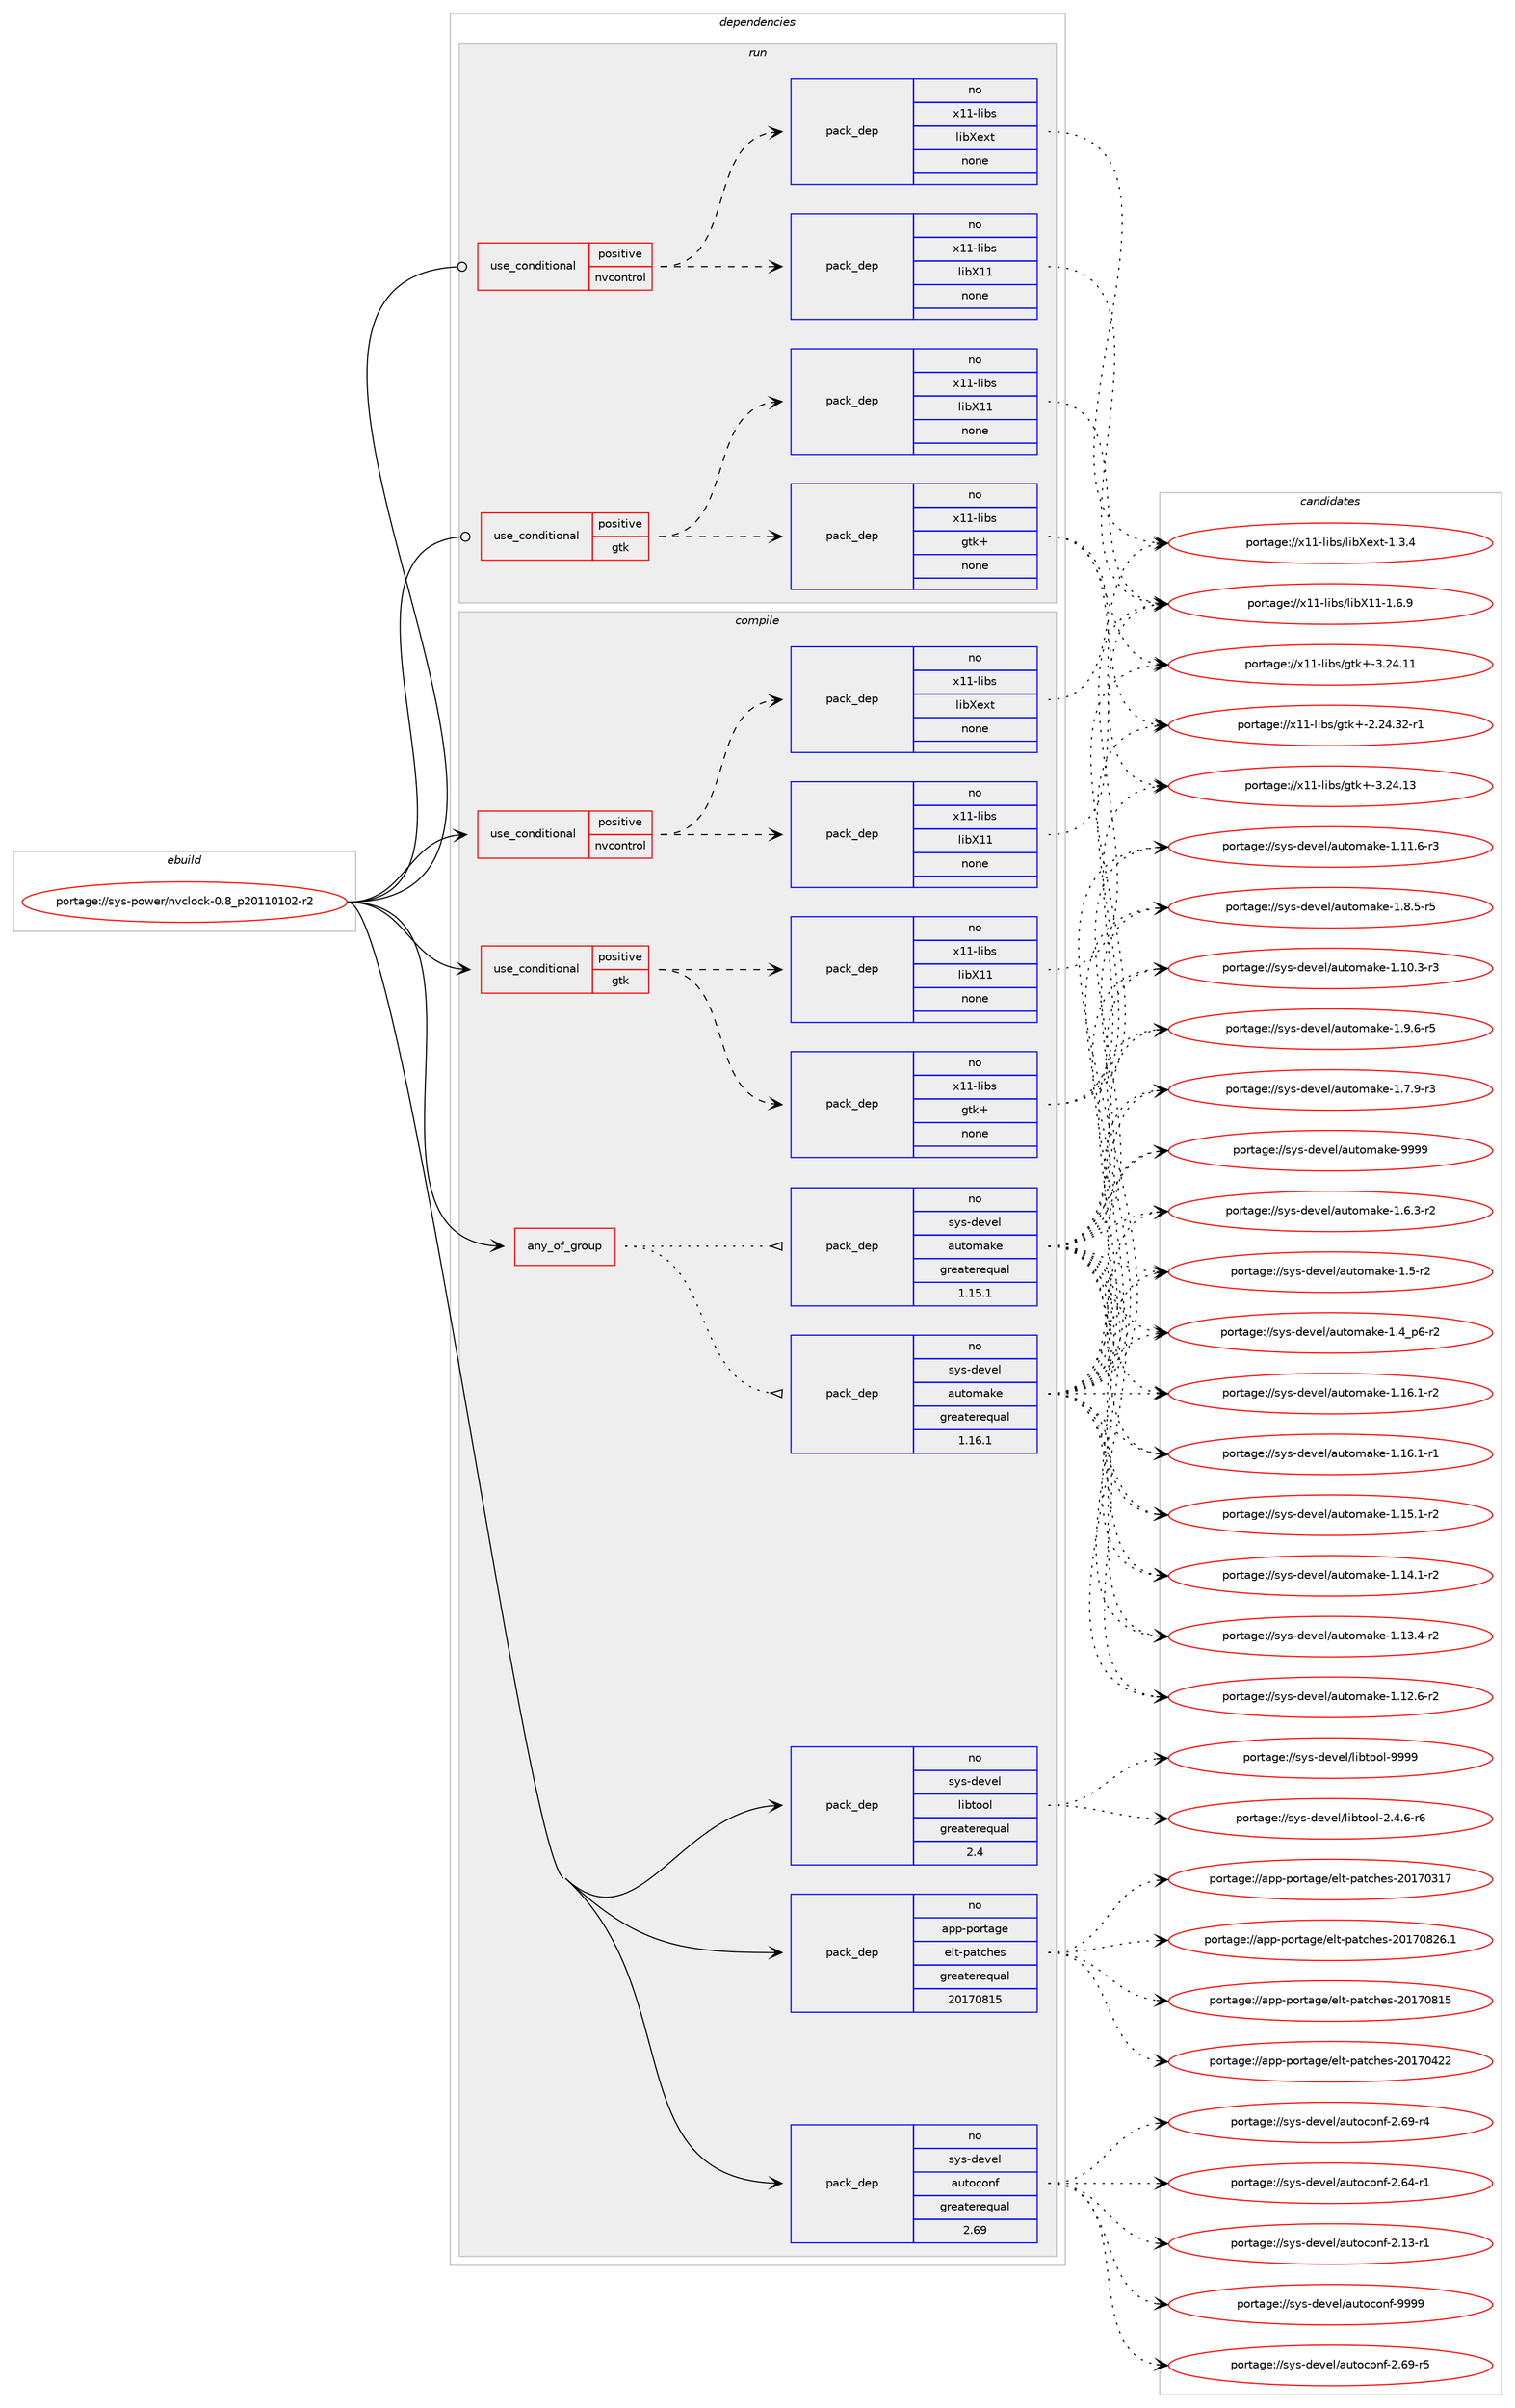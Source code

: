 digraph prolog {

# *************
# Graph options
# *************

newrank=true;
concentrate=true;
compound=true;
graph [rankdir=LR,fontname=Helvetica,fontsize=10,ranksep=1.5];#, ranksep=2.5, nodesep=0.2];
edge  [arrowhead=vee];
node  [fontname=Helvetica,fontsize=10];

# **********
# The ebuild
# **********

subgraph cluster_leftcol {
color=gray;
rank=same;
label=<<i>ebuild</i>>;
id [label="portage://sys-power/nvclock-0.8_p20110102-r2", color=red, width=4, href="../sys-power/nvclock-0.8_p20110102-r2.svg"];
}

# ****************
# The dependencies
# ****************

subgraph cluster_midcol {
color=gray;
label=<<i>dependencies</i>>;
subgraph cluster_compile {
fillcolor="#eeeeee";
style=filled;
label=<<i>compile</i>>;
subgraph any856 {
dependency39200 [label=<<TABLE BORDER="0" CELLBORDER="1" CELLSPACING="0" CELLPADDING="4"><TR><TD CELLPADDING="10">any_of_group</TD></TR></TABLE>>, shape=none, color=red];subgraph pack31207 {
dependency39201 [label=<<TABLE BORDER="0" CELLBORDER="1" CELLSPACING="0" CELLPADDING="4" WIDTH="220"><TR><TD ROWSPAN="6" CELLPADDING="30">pack_dep</TD></TR><TR><TD WIDTH="110">no</TD></TR><TR><TD>sys-devel</TD></TR><TR><TD>automake</TD></TR><TR><TD>greaterequal</TD></TR><TR><TD>1.16.1</TD></TR></TABLE>>, shape=none, color=blue];
}
dependency39200:e -> dependency39201:w [weight=20,style="dotted",arrowhead="oinv"];
subgraph pack31208 {
dependency39202 [label=<<TABLE BORDER="0" CELLBORDER="1" CELLSPACING="0" CELLPADDING="4" WIDTH="220"><TR><TD ROWSPAN="6" CELLPADDING="30">pack_dep</TD></TR><TR><TD WIDTH="110">no</TD></TR><TR><TD>sys-devel</TD></TR><TR><TD>automake</TD></TR><TR><TD>greaterequal</TD></TR><TR><TD>1.15.1</TD></TR></TABLE>>, shape=none, color=blue];
}
dependency39200:e -> dependency39202:w [weight=20,style="dotted",arrowhead="oinv"];
}
id:e -> dependency39200:w [weight=20,style="solid",arrowhead="vee"];
subgraph cond7089 {
dependency39203 [label=<<TABLE BORDER="0" CELLBORDER="1" CELLSPACING="0" CELLPADDING="4"><TR><TD ROWSPAN="3" CELLPADDING="10">use_conditional</TD></TR><TR><TD>positive</TD></TR><TR><TD>gtk</TD></TR></TABLE>>, shape=none, color=red];
subgraph pack31209 {
dependency39204 [label=<<TABLE BORDER="0" CELLBORDER="1" CELLSPACING="0" CELLPADDING="4" WIDTH="220"><TR><TD ROWSPAN="6" CELLPADDING="30">pack_dep</TD></TR><TR><TD WIDTH="110">no</TD></TR><TR><TD>x11-libs</TD></TR><TR><TD>gtk+</TD></TR><TR><TD>none</TD></TR><TR><TD></TD></TR></TABLE>>, shape=none, color=blue];
}
dependency39203:e -> dependency39204:w [weight=20,style="dashed",arrowhead="vee"];
subgraph pack31210 {
dependency39205 [label=<<TABLE BORDER="0" CELLBORDER="1" CELLSPACING="0" CELLPADDING="4" WIDTH="220"><TR><TD ROWSPAN="6" CELLPADDING="30">pack_dep</TD></TR><TR><TD WIDTH="110">no</TD></TR><TR><TD>x11-libs</TD></TR><TR><TD>libX11</TD></TR><TR><TD>none</TD></TR><TR><TD></TD></TR></TABLE>>, shape=none, color=blue];
}
dependency39203:e -> dependency39205:w [weight=20,style="dashed",arrowhead="vee"];
}
id:e -> dependency39203:w [weight=20,style="solid",arrowhead="vee"];
subgraph cond7090 {
dependency39206 [label=<<TABLE BORDER="0" CELLBORDER="1" CELLSPACING="0" CELLPADDING="4"><TR><TD ROWSPAN="3" CELLPADDING="10">use_conditional</TD></TR><TR><TD>positive</TD></TR><TR><TD>nvcontrol</TD></TR></TABLE>>, shape=none, color=red];
subgraph pack31211 {
dependency39207 [label=<<TABLE BORDER="0" CELLBORDER="1" CELLSPACING="0" CELLPADDING="4" WIDTH="220"><TR><TD ROWSPAN="6" CELLPADDING="30">pack_dep</TD></TR><TR><TD WIDTH="110">no</TD></TR><TR><TD>x11-libs</TD></TR><TR><TD>libX11</TD></TR><TR><TD>none</TD></TR><TR><TD></TD></TR></TABLE>>, shape=none, color=blue];
}
dependency39206:e -> dependency39207:w [weight=20,style="dashed",arrowhead="vee"];
subgraph pack31212 {
dependency39208 [label=<<TABLE BORDER="0" CELLBORDER="1" CELLSPACING="0" CELLPADDING="4" WIDTH="220"><TR><TD ROWSPAN="6" CELLPADDING="30">pack_dep</TD></TR><TR><TD WIDTH="110">no</TD></TR><TR><TD>x11-libs</TD></TR><TR><TD>libXext</TD></TR><TR><TD>none</TD></TR><TR><TD></TD></TR></TABLE>>, shape=none, color=blue];
}
dependency39206:e -> dependency39208:w [weight=20,style="dashed",arrowhead="vee"];
}
id:e -> dependency39206:w [weight=20,style="solid",arrowhead="vee"];
subgraph pack31213 {
dependency39209 [label=<<TABLE BORDER="0" CELLBORDER="1" CELLSPACING="0" CELLPADDING="4" WIDTH="220"><TR><TD ROWSPAN="6" CELLPADDING="30">pack_dep</TD></TR><TR><TD WIDTH="110">no</TD></TR><TR><TD>app-portage</TD></TR><TR><TD>elt-patches</TD></TR><TR><TD>greaterequal</TD></TR><TR><TD>20170815</TD></TR></TABLE>>, shape=none, color=blue];
}
id:e -> dependency39209:w [weight=20,style="solid",arrowhead="vee"];
subgraph pack31214 {
dependency39210 [label=<<TABLE BORDER="0" CELLBORDER="1" CELLSPACING="0" CELLPADDING="4" WIDTH="220"><TR><TD ROWSPAN="6" CELLPADDING="30">pack_dep</TD></TR><TR><TD WIDTH="110">no</TD></TR><TR><TD>sys-devel</TD></TR><TR><TD>autoconf</TD></TR><TR><TD>greaterequal</TD></TR><TR><TD>2.69</TD></TR></TABLE>>, shape=none, color=blue];
}
id:e -> dependency39210:w [weight=20,style="solid",arrowhead="vee"];
subgraph pack31215 {
dependency39211 [label=<<TABLE BORDER="0" CELLBORDER="1" CELLSPACING="0" CELLPADDING="4" WIDTH="220"><TR><TD ROWSPAN="6" CELLPADDING="30">pack_dep</TD></TR><TR><TD WIDTH="110">no</TD></TR><TR><TD>sys-devel</TD></TR><TR><TD>libtool</TD></TR><TR><TD>greaterequal</TD></TR><TR><TD>2.4</TD></TR></TABLE>>, shape=none, color=blue];
}
id:e -> dependency39211:w [weight=20,style="solid",arrowhead="vee"];
}
subgraph cluster_compileandrun {
fillcolor="#eeeeee";
style=filled;
label=<<i>compile and run</i>>;
}
subgraph cluster_run {
fillcolor="#eeeeee";
style=filled;
label=<<i>run</i>>;
subgraph cond7091 {
dependency39212 [label=<<TABLE BORDER="0" CELLBORDER="1" CELLSPACING="0" CELLPADDING="4"><TR><TD ROWSPAN="3" CELLPADDING="10">use_conditional</TD></TR><TR><TD>positive</TD></TR><TR><TD>gtk</TD></TR></TABLE>>, shape=none, color=red];
subgraph pack31216 {
dependency39213 [label=<<TABLE BORDER="0" CELLBORDER="1" CELLSPACING="0" CELLPADDING="4" WIDTH="220"><TR><TD ROWSPAN="6" CELLPADDING="30">pack_dep</TD></TR><TR><TD WIDTH="110">no</TD></TR><TR><TD>x11-libs</TD></TR><TR><TD>gtk+</TD></TR><TR><TD>none</TD></TR><TR><TD></TD></TR></TABLE>>, shape=none, color=blue];
}
dependency39212:e -> dependency39213:w [weight=20,style="dashed",arrowhead="vee"];
subgraph pack31217 {
dependency39214 [label=<<TABLE BORDER="0" CELLBORDER="1" CELLSPACING="0" CELLPADDING="4" WIDTH="220"><TR><TD ROWSPAN="6" CELLPADDING="30">pack_dep</TD></TR><TR><TD WIDTH="110">no</TD></TR><TR><TD>x11-libs</TD></TR><TR><TD>libX11</TD></TR><TR><TD>none</TD></TR><TR><TD></TD></TR></TABLE>>, shape=none, color=blue];
}
dependency39212:e -> dependency39214:w [weight=20,style="dashed",arrowhead="vee"];
}
id:e -> dependency39212:w [weight=20,style="solid",arrowhead="odot"];
subgraph cond7092 {
dependency39215 [label=<<TABLE BORDER="0" CELLBORDER="1" CELLSPACING="0" CELLPADDING="4"><TR><TD ROWSPAN="3" CELLPADDING="10">use_conditional</TD></TR><TR><TD>positive</TD></TR><TR><TD>nvcontrol</TD></TR></TABLE>>, shape=none, color=red];
subgraph pack31218 {
dependency39216 [label=<<TABLE BORDER="0" CELLBORDER="1" CELLSPACING="0" CELLPADDING="4" WIDTH="220"><TR><TD ROWSPAN="6" CELLPADDING="30">pack_dep</TD></TR><TR><TD WIDTH="110">no</TD></TR><TR><TD>x11-libs</TD></TR><TR><TD>libX11</TD></TR><TR><TD>none</TD></TR><TR><TD></TD></TR></TABLE>>, shape=none, color=blue];
}
dependency39215:e -> dependency39216:w [weight=20,style="dashed",arrowhead="vee"];
subgraph pack31219 {
dependency39217 [label=<<TABLE BORDER="0" CELLBORDER="1" CELLSPACING="0" CELLPADDING="4" WIDTH="220"><TR><TD ROWSPAN="6" CELLPADDING="30">pack_dep</TD></TR><TR><TD WIDTH="110">no</TD></TR><TR><TD>x11-libs</TD></TR><TR><TD>libXext</TD></TR><TR><TD>none</TD></TR><TR><TD></TD></TR></TABLE>>, shape=none, color=blue];
}
dependency39215:e -> dependency39217:w [weight=20,style="dashed",arrowhead="vee"];
}
id:e -> dependency39215:w [weight=20,style="solid",arrowhead="odot"];
}
}

# **************
# The candidates
# **************

subgraph cluster_choices {
rank=same;
color=gray;
label=<<i>candidates</i>>;

subgraph choice31207 {
color=black;
nodesep=1;
choice115121115451001011181011084797117116111109971071014557575757 [label="portage://sys-devel/automake-9999", color=red, width=4,href="../sys-devel/automake-9999.svg"];
choice115121115451001011181011084797117116111109971071014549465746544511453 [label="portage://sys-devel/automake-1.9.6-r5", color=red, width=4,href="../sys-devel/automake-1.9.6-r5.svg"];
choice115121115451001011181011084797117116111109971071014549465646534511453 [label="portage://sys-devel/automake-1.8.5-r5", color=red, width=4,href="../sys-devel/automake-1.8.5-r5.svg"];
choice115121115451001011181011084797117116111109971071014549465546574511451 [label="portage://sys-devel/automake-1.7.9-r3", color=red, width=4,href="../sys-devel/automake-1.7.9-r3.svg"];
choice115121115451001011181011084797117116111109971071014549465446514511450 [label="portage://sys-devel/automake-1.6.3-r2", color=red, width=4,href="../sys-devel/automake-1.6.3-r2.svg"];
choice11512111545100101118101108479711711611110997107101454946534511450 [label="portage://sys-devel/automake-1.5-r2", color=red, width=4,href="../sys-devel/automake-1.5-r2.svg"];
choice115121115451001011181011084797117116111109971071014549465295112544511450 [label="portage://sys-devel/automake-1.4_p6-r2", color=red, width=4,href="../sys-devel/automake-1.4_p6-r2.svg"];
choice11512111545100101118101108479711711611110997107101454946495446494511450 [label="portage://sys-devel/automake-1.16.1-r2", color=red, width=4,href="../sys-devel/automake-1.16.1-r2.svg"];
choice11512111545100101118101108479711711611110997107101454946495446494511449 [label="portage://sys-devel/automake-1.16.1-r1", color=red, width=4,href="../sys-devel/automake-1.16.1-r1.svg"];
choice11512111545100101118101108479711711611110997107101454946495346494511450 [label="portage://sys-devel/automake-1.15.1-r2", color=red, width=4,href="../sys-devel/automake-1.15.1-r2.svg"];
choice11512111545100101118101108479711711611110997107101454946495246494511450 [label="portage://sys-devel/automake-1.14.1-r2", color=red, width=4,href="../sys-devel/automake-1.14.1-r2.svg"];
choice11512111545100101118101108479711711611110997107101454946495146524511450 [label="portage://sys-devel/automake-1.13.4-r2", color=red, width=4,href="../sys-devel/automake-1.13.4-r2.svg"];
choice11512111545100101118101108479711711611110997107101454946495046544511450 [label="portage://sys-devel/automake-1.12.6-r2", color=red, width=4,href="../sys-devel/automake-1.12.6-r2.svg"];
choice11512111545100101118101108479711711611110997107101454946494946544511451 [label="portage://sys-devel/automake-1.11.6-r3", color=red, width=4,href="../sys-devel/automake-1.11.6-r3.svg"];
choice11512111545100101118101108479711711611110997107101454946494846514511451 [label="portage://sys-devel/automake-1.10.3-r3", color=red, width=4,href="../sys-devel/automake-1.10.3-r3.svg"];
dependency39201:e -> choice115121115451001011181011084797117116111109971071014557575757:w [style=dotted,weight="100"];
dependency39201:e -> choice115121115451001011181011084797117116111109971071014549465746544511453:w [style=dotted,weight="100"];
dependency39201:e -> choice115121115451001011181011084797117116111109971071014549465646534511453:w [style=dotted,weight="100"];
dependency39201:e -> choice115121115451001011181011084797117116111109971071014549465546574511451:w [style=dotted,weight="100"];
dependency39201:e -> choice115121115451001011181011084797117116111109971071014549465446514511450:w [style=dotted,weight="100"];
dependency39201:e -> choice11512111545100101118101108479711711611110997107101454946534511450:w [style=dotted,weight="100"];
dependency39201:e -> choice115121115451001011181011084797117116111109971071014549465295112544511450:w [style=dotted,weight="100"];
dependency39201:e -> choice11512111545100101118101108479711711611110997107101454946495446494511450:w [style=dotted,weight="100"];
dependency39201:e -> choice11512111545100101118101108479711711611110997107101454946495446494511449:w [style=dotted,weight="100"];
dependency39201:e -> choice11512111545100101118101108479711711611110997107101454946495346494511450:w [style=dotted,weight="100"];
dependency39201:e -> choice11512111545100101118101108479711711611110997107101454946495246494511450:w [style=dotted,weight="100"];
dependency39201:e -> choice11512111545100101118101108479711711611110997107101454946495146524511450:w [style=dotted,weight="100"];
dependency39201:e -> choice11512111545100101118101108479711711611110997107101454946495046544511450:w [style=dotted,weight="100"];
dependency39201:e -> choice11512111545100101118101108479711711611110997107101454946494946544511451:w [style=dotted,weight="100"];
dependency39201:e -> choice11512111545100101118101108479711711611110997107101454946494846514511451:w [style=dotted,weight="100"];
}
subgraph choice31208 {
color=black;
nodesep=1;
choice115121115451001011181011084797117116111109971071014557575757 [label="portage://sys-devel/automake-9999", color=red, width=4,href="../sys-devel/automake-9999.svg"];
choice115121115451001011181011084797117116111109971071014549465746544511453 [label="portage://sys-devel/automake-1.9.6-r5", color=red, width=4,href="../sys-devel/automake-1.9.6-r5.svg"];
choice115121115451001011181011084797117116111109971071014549465646534511453 [label="portage://sys-devel/automake-1.8.5-r5", color=red, width=4,href="../sys-devel/automake-1.8.5-r5.svg"];
choice115121115451001011181011084797117116111109971071014549465546574511451 [label="portage://sys-devel/automake-1.7.9-r3", color=red, width=4,href="../sys-devel/automake-1.7.9-r3.svg"];
choice115121115451001011181011084797117116111109971071014549465446514511450 [label="portage://sys-devel/automake-1.6.3-r2", color=red, width=4,href="../sys-devel/automake-1.6.3-r2.svg"];
choice11512111545100101118101108479711711611110997107101454946534511450 [label="portage://sys-devel/automake-1.5-r2", color=red, width=4,href="../sys-devel/automake-1.5-r2.svg"];
choice115121115451001011181011084797117116111109971071014549465295112544511450 [label="portage://sys-devel/automake-1.4_p6-r2", color=red, width=4,href="../sys-devel/automake-1.4_p6-r2.svg"];
choice11512111545100101118101108479711711611110997107101454946495446494511450 [label="portage://sys-devel/automake-1.16.1-r2", color=red, width=4,href="../sys-devel/automake-1.16.1-r2.svg"];
choice11512111545100101118101108479711711611110997107101454946495446494511449 [label="portage://sys-devel/automake-1.16.1-r1", color=red, width=4,href="../sys-devel/automake-1.16.1-r1.svg"];
choice11512111545100101118101108479711711611110997107101454946495346494511450 [label="portage://sys-devel/automake-1.15.1-r2", color=red, width=4,href="../sys-devel/automake-1.15.1-r2.svg"];
choice11512111545100101118101108479711711611110997107101454946495246494511450 [label="portage://sys-devel/automake-1.14.1-r2", color=red, width=4,href="../sys-devel/automake-1.14.1-r2.svg"];
choice11512111545100101118101108479711711611110997107101454946495146524511450 [label="portage://sys-devel/automake-1.13.4-r2", color=red, width=4,href="../sys-devel/automake-1.13.4-r2.svg"];
choice11512111545100101118101108479711711611110997107101454946495046544511450 [label="portage://sys-devel/automake-1.12.6-r2", color=red, width=4,href="../sys-devel/automake-1.12.6-r2.svg"];
choice11512111545100101118101108479711711611110997107101454946494946544511451 [label="portage://sys-devel/automake-1.11.6-r3", color=red, width=4,href="../sys-devel/automake-1.11.6-r3.svg"];
choice11512111545100101118101108479711711611110997107101454946494846514511451 [label="portage://sys-devel/automake-1.10.3-r3", color=red, width=4,href="../sys-devel/automake-1.10.3-r3.svg"];
dependency39202:e -> choice115121115451001011181011084797117116111109971071014557575757:w [style=dotted,weight="100"];
dependency39202:e -> choice115121115451001011181011084797117116111109971071014549465746544511453:w [style=dotted,weight="100"];
dependency39202:e -> choice115121115451001011181011084797117116111109971071014549465646534511453:w [style=dotted,weight="100"];
dependency39202:e -> choice115121115451001011181011084797117116111109971071014549465546574511451:w [style=dotted,weight="100"];
dependency39202:e -> choice115121115451001011181011084797117116111109971071014549465446514511450:w [style=dotted,weight="100"];
dependency39202:e -> choice11512111545100101118101108479711711611110997107101454946534511450:w [style=dotted,weight="100"];
dependency39202:e -> choice115121115451001011181011084797117116111109971071014549465295112544511450:w [style=dotted,weight="100"];
dependency39202:e -> choice11512111545100101118101108479711711611110997107101454946495446494511450:w [style=dotted,weight="100"];
dependency39202:e -> choice11512111545100101118101108479711711611110997107101454946495446494511449:w [style=dotted,weight="100"];
dependency39202:e -> choice11512111545100101118101108479711711611110997107101454946495346494511450:w [style=dotted,weight="100"];
dependency39202:e -> choice11512111545100101118101108479711711611110997107101454946495246494511450:w [style=dotted,weight="100"];
dependency39202:e -> choice11512111545100101118101108479711711611110997107101454946495146524511450:w [style=dotted,weight="100"];
dependency39202:e -> choice11512111545100101118101108479711711611110997107101454946495046544511450:w [style=dotted,weight="100"];
dependency39202:e -> choice11512111545100101118101108479711711611110997107101454946494946544511451:w [style=dotted,weight="100"];
dependency39202:e -> choice11512111545100101118101108479711711611110997107101454946494846514511451:w [style=dotted,weight="100"];
}
subgraph choice31209 {
color=black;
nodesep=1;
choice1204949451081059811547103116107434551465052464951 [label="portage://x11-libs/gtk+-3.24.13", color=red, width=4,href="../x11-libs/gtk+-3.24.13.svg"];
choice1204949451081059811547103116107434551465052464949 [label="portage://x11-libs/gtk+-3.24.11", color=red, width=4,href="../x11-libs/gtk+-3.24.11.svg"];
choice12049494510810598115471031161074345504650524651504511449 [label="portage://x11-libs/gtk+-2.24.32-r1", color=red, width=4,href="../x11-libs/gtk+-2.24.32-r1.svg"];
dependency39204:e -> choice1204949451081059811547103116107434551465052464951:w [style=dotted,weight="100"];
dependency39204:e -> choice1204949451081059811547103116107434551465052464949:w [style=dotted,weight="100"];
dependency39204:e -> choice12049494510810598115471031161074345504650524651504511449:w [style=dotted,weight="100"];
}
subgraph choice31210 {
color=black;
nodesep=1;
choice120494945108105981154710810598884949454946544657 [label="portage://x11-libs/libX11-1.6.9", color=red, width=4,href="../x11-libs/libX11-1.6.9.svg"];
dependency39205:e -> choice120494945108105981154710810598884949454946544657:w [style=dotted,weight="100"];
}
subgraph choice31211 {
color=black;
nodesep=1;
choice120494945108105981154710810598884949454946544657 [label="portage://x11-libs/libX11-1.6.9", color=red, width=4,href="../x11-libs/libX11-1.6.9.svg"];
dependency39207:e -> choice120494945108105981154710810598884949454946544657:w [style=dotted,weight="100"];
}
subgraph choice31212 {
color=black;
nodesep=1;
choice12049494510810598115471081059888101120116454946514652 [label="portage://x11-libs/libXext-1.3.4", color=red, width=4,href="../x11-libs/libXext-1.3.4.svg"];
dependency39208:e -> choice12049494510810598115471081059888101120116454946514652:w [style=dotted,weight="100"];
}
subgraph choice31213 {
color=black;
nodesep=1;
choice971121124511211111411697103101471011081164511297116991041011154550484955485650544649 [label="portage://app-portage/elt-patches-20170826.1", color=red, width=4,href="../app-portage/elt-patches-20170826.1.svg"];
choice97112112451121111141169710310147101108116451129711699104101115455048495548564953 [label="portage://app-portage/elt-patches-20170815", color=red, width=4,href="../app-portage/elt-patches-20170815.svg"];
choice97112112451121111141169710310147101108116451129711699104101115455048495548525050 [label="portage://app-portage/elt-patches-20170422", color=red, width=4,href="../app-portage/elt-patches-20170422.svg"];
choice97112112451121111141169710310147101108116451129711699104101115455048495548514955 [label="portage://app-portage/elt-patches-20170317", color=red, width=4,href="../app-portage/elt-patches-20170317.svg"];
dependency39209:e -> choice971121124511211111411697103101471011081164511297116991041011154550484955485650544649:w [style=dotted,weight="100"];
dependency39209:e -> choice97112112451121111141169710310147101108116451129711699104101115455048495548564953:w [style=dotted,weight="100"];
dependency39209:e -> choice97112112451121111141169710310147101108116451129711699104101115455048495548525050:w [style=dotted,weight="100"];
dependency39209:e -> choice97112112451121111141169710310147101108116451129711699104101115455048495548514955:w [style=dotted,weight="100"];
}
subgraph choice31214 {
color=black;
nodesep=1;
choice115121115451001011181011084797117116111991111101024557575757 [label="portage://sys-devel/autoconf-9999", color=red, width=4,href="../sys-devel/autoconf-9999.svg"];
choice1151211154510010111810110847971171161119911111010245504654574511453 [label="portage://sys-devel/autoconf-2.69-r5", color=red, width=4,href="../sys-devel/autoconf-2.69-r5.svg"];
choice1151211154510010111810110847971171161119911111010245504654574511452 [label="portage://sys-devel/autoconf-2.69-r4", color=red, width=4,href="../sys-devel/autoconf-2.69-r4.svg"];
choice1151211154510010111810110847971171161119911111010245504654524511449 [label="portage://sys-devel/autoconf-2.64-r1", color=red, width=4,href="../sys-devel/autoconf-2.64-r1.svg"];
choice1151211154510010111810110847971171161119911111010245504649514511449 [label="portage://sys-devel/autoconf-2.13-r1", color=red, width=4,href="../sys-devel/autoconf-2.13-r1.svg"];
dependency39210:e -> choice115121115451001011181011084797117116111991111101024557575757:w [style=dotted,weight="100"];
dependency39210:e -> choice1151211154510010111810110847971171161119911111010245504654574511453:w [style=dotted,weight="100"];
dependency39210:e -> choice1151211154510010111810110847971171161119911111010245504654574511452:w [style=dotted,weight="100"];
dependency39210:e -> choice1151211154510010111810110847971171161119911111010245504654524511449:w [style=dotted,weight="100"];
dependency39210:e -> choice1151211154510010111810110847971171161119911111010245504649514511449:w [style=dotted,weight="100"];
}
subgraph choice31215 {
color=black;
nodesep=1;
choice1151211154510010111810110847108105981161111111084557575757 [label="portage://sys-devel/libtool-9999", color=red, width=4,href="../sys-devel/libtool-9999.svg"];
choice1151211154510010111810110847108105981161111111084550465246544511454 [label="portage://sys-devel/libtool-2.4.6-r6", color=red, width=4,href="../sys-devel/libtool-2.4.6-r6.svg"];
dependency39211:e -> choice1151211154510010111810110847108105981161111111084557575757:w [style=dotted,weight="100"];
dependency39211:e -> choice1151211154510010111810110847108105981161111111084550465246544511454:w [style=dotted,weight="100"];
}
subgraph choice31216 {
color=black;
nodesep=1;
choice1204949451081059811547103116107434551465052464951 [label="portage://x11-libs/gtk+-3.24.13", color=red, width=4,href="../x11-libs/gtk+-3.24.13.svg"];
choice1204949451081059811547103116107434551465052464949 [label="portage://x11-libs/gtk+-3.24.11", color=red, width=4,href="../x11-libs/gtk+-3.24.11.svg"];
choice12049494510810598115471031161074345504650524651504511449 [label="portage://x11-libs/gtk+-2.24.32-r1", color=red, width=4,href="../x11-libs/gtk+-2.24.32-r1.svg"];
dependency39213:e -> choice1204949451081059811547103116107434551465052464951:w [style=dotted,weight="100"];
dependency39213:e -> choice1204949451081059811547103116107434551465052464949:w [style=dotted,weight="100"];
dependency39213:e -> choice12049494510810598115471031161074345504650524651504511449:w [style=dotted,weight="100"];
}
subgraph choice31217 {
color=black;
nodesep=1;
choice120494945108105981154710810598884949454946544657 [label="portage://x11-libs/libX11-1.6.9", color=red, width=4,href="../x11-libs/libX11-1.6.9.svg"];
dependency39214:e -> choice120494945108105981154710810598884949454946544657:w [style=dotted,weight="100"];
}
subgraph choice31218 {
color=black;
nodesep=1;
choice120494945108105981154710810598884949454946544657 [label="portage://x11-libs/libX11-1.6.9", color=red, width=4,href="../x11-libs/libX11-1.6.9.svg"];
dependency39216:e -> choice120494945108105981154710810598884949454946544657:w [style=dotted,weight="100"];
}
subgraph choice31219 {
color=black;
nodesep=1;
choice12049494510810598115471081059888101120116454946514652 [label="portage://x11-libs/libXext-1.3.4", color=red, width=4,href="../x11-libs/libXext-1.3.4.svg"];
dependency39217:e -> choice12049494510810598115471081059888101120116454946514652:w [style=dotted,weight="100"];
}
}

}

